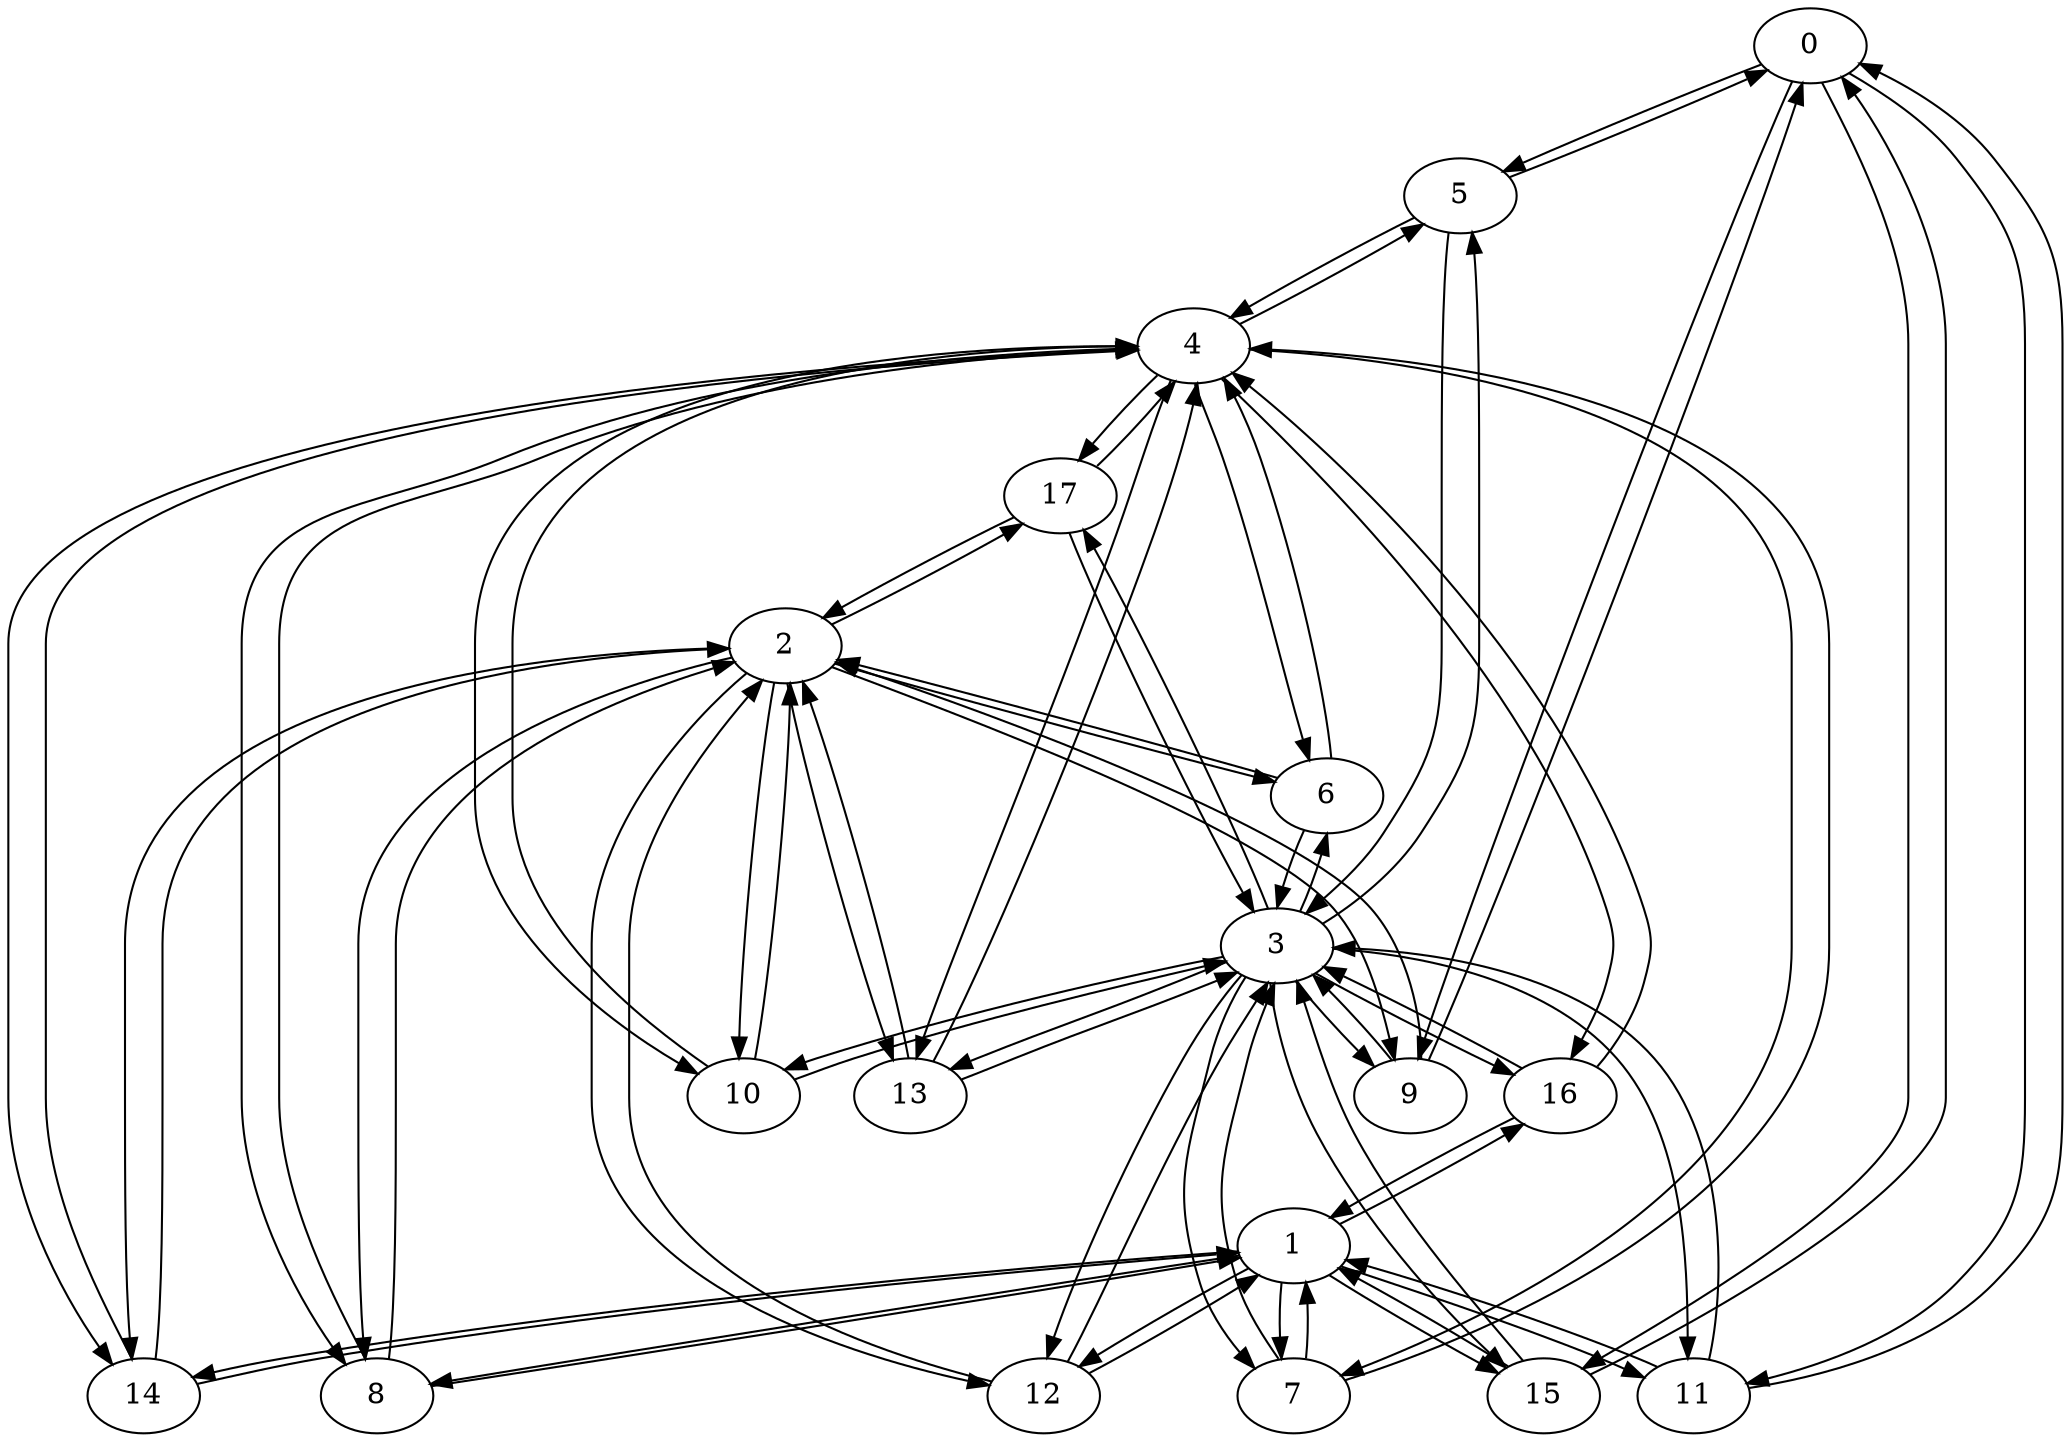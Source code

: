 digraph G {
0;
1;
2;
3;
4;
5;
6;
7;
8;
9;
10;
11;
12;
13;
14;
15;
16;
17;
5->3 ;
3->5 ;
5->0 ;
0->5 ;
5->4 ;
4->5 ;
6->3 ;
3->6 ;
6->2 ;
2->6 ;
6->4 ;
4->6 ;
7->4 ;
4->7 ;
7->3 ;
3->7 ;
7->1 ;
1->7 ;
8->2 ;
2->8 ;
8->1 ;
1->8 ;
8->4 ;
4->8 ;
9->2 ;
2->9 ;
9->3 ;
3->9 ;
9->0 ;
0->9 ;
10->2 ;
2->10 ;
10->3 ;
3->10 ;
10->4 ;
4->10 ;
11->0 ;
0->11 ;
11->3 ;
3->11 ;
11->1 ;
1->11 ;
12->3 ;
3->12 ;
12->2 ;
2->12 ;
12->1 ;
1->12 ;
13->3 ;
3->13 ;
13->4 ;
4->13 ;
13->2 ;
2->13 ;
14->1 ;
1->14 ;
14->2 ;
2->14 ;
14->4 ;
4->14 ;
15->0 ;
0->15 ;
15->1 ;
1->15 ;
15->3 ;
3->15 ;
16->4 ;
4->16 ;
16->3 ;
3->16 ;
16->1 ;
1->16 ;
17->4 ;
4->17 ;
17->2 ;
2->17 ;
17->3 ;
3->17 ;
}
